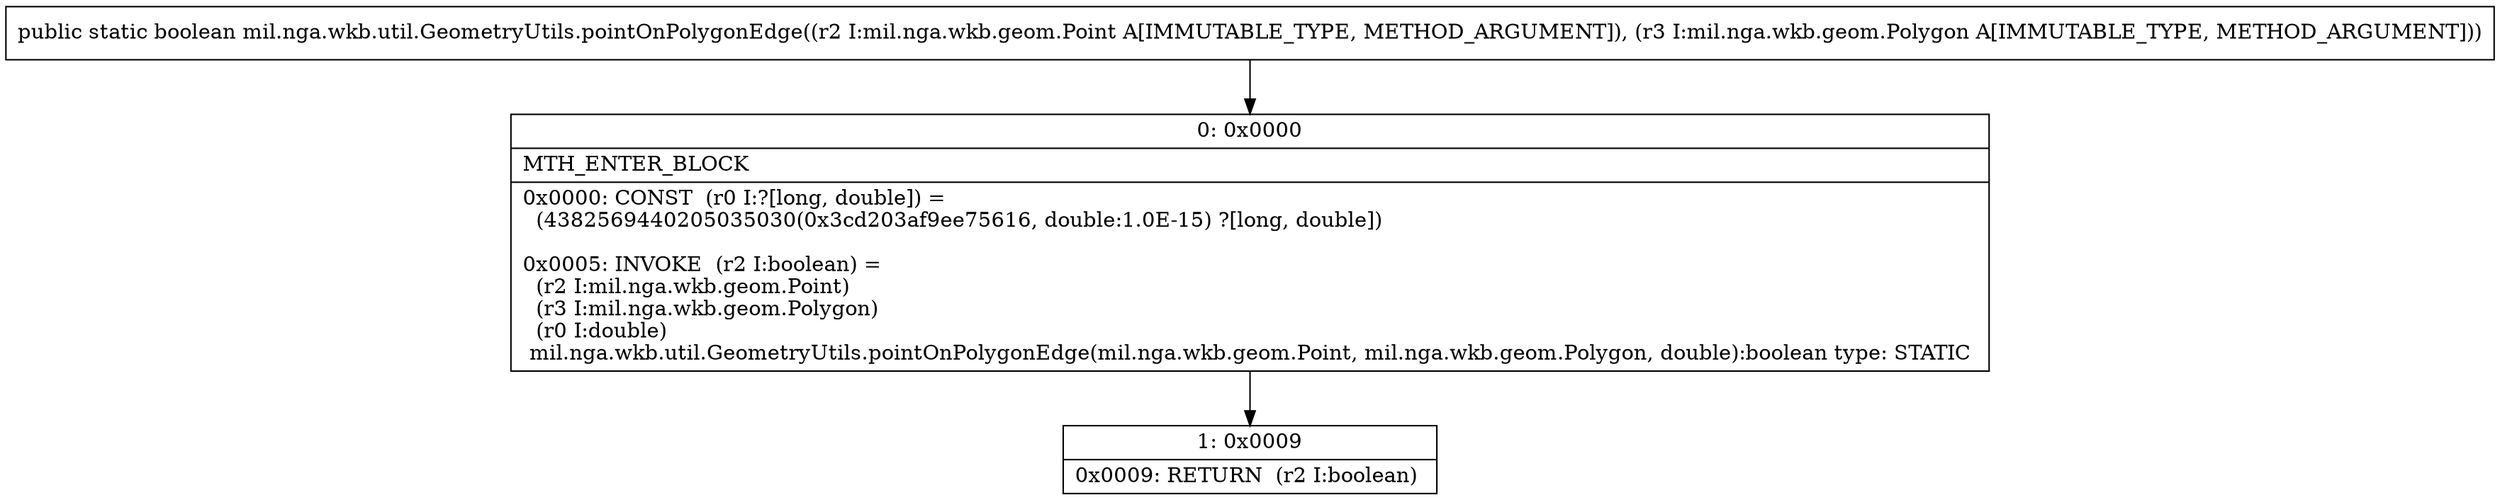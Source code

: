 digraph "CFG formil.nga.wkb.util.GeometryUtils.pointOnPolygonEdge(Lmil\/nga\/wkb\/geom\/Point;Lmil\/nga\/wkb\/geom\/Polygon;)Z" {
Node_0 [shape=record,label="{0\:\ 0x0000|MTH_ENTER_BLOCK\l|0x0000: CONST  (r0 I:?[long, double]) = \l  (4382569440205035030(0x3cd203af9ee75616, double:1.0E\-15) ?[long, double])\l \l0x0005: INVOKE  (r2 I:boolean) = \l  (r2 I:mil.nga.wkb.geom.Point)\l  (r3 I:mil.nga.wkb.geom.Polygon)\l  (r0 I:double)\l mil.nga.wkb.util.GeometryUtils.pointOnPolygonEdge(mil.nga.wkb.geom.Point, mil.nga.wkb.geom.Polygon, double):boolean type: STATIC \l}"];
Node_1 [shape=record,label="{1\:\ 0x0009|0x0009: RETURN  (r2 I:boolean) \l}"];
MethodNode[shape=record,label="{public static boolean mil.nga.wkb.util.GeometryUtils.pointOnPolygonEdge((r2 I:mil.nga.wkb.geom.Point A[IMMUTABLE_TYPE, METHOD_ARGUMENT]), (r3 I:mil.nga.wkb.geom.Polygon A[IMMUTABLE_TYPE, METHOD_ARGUMENT])) }"];
MethodNode -> Node_0;
Node_0 -> Node_1;
}

